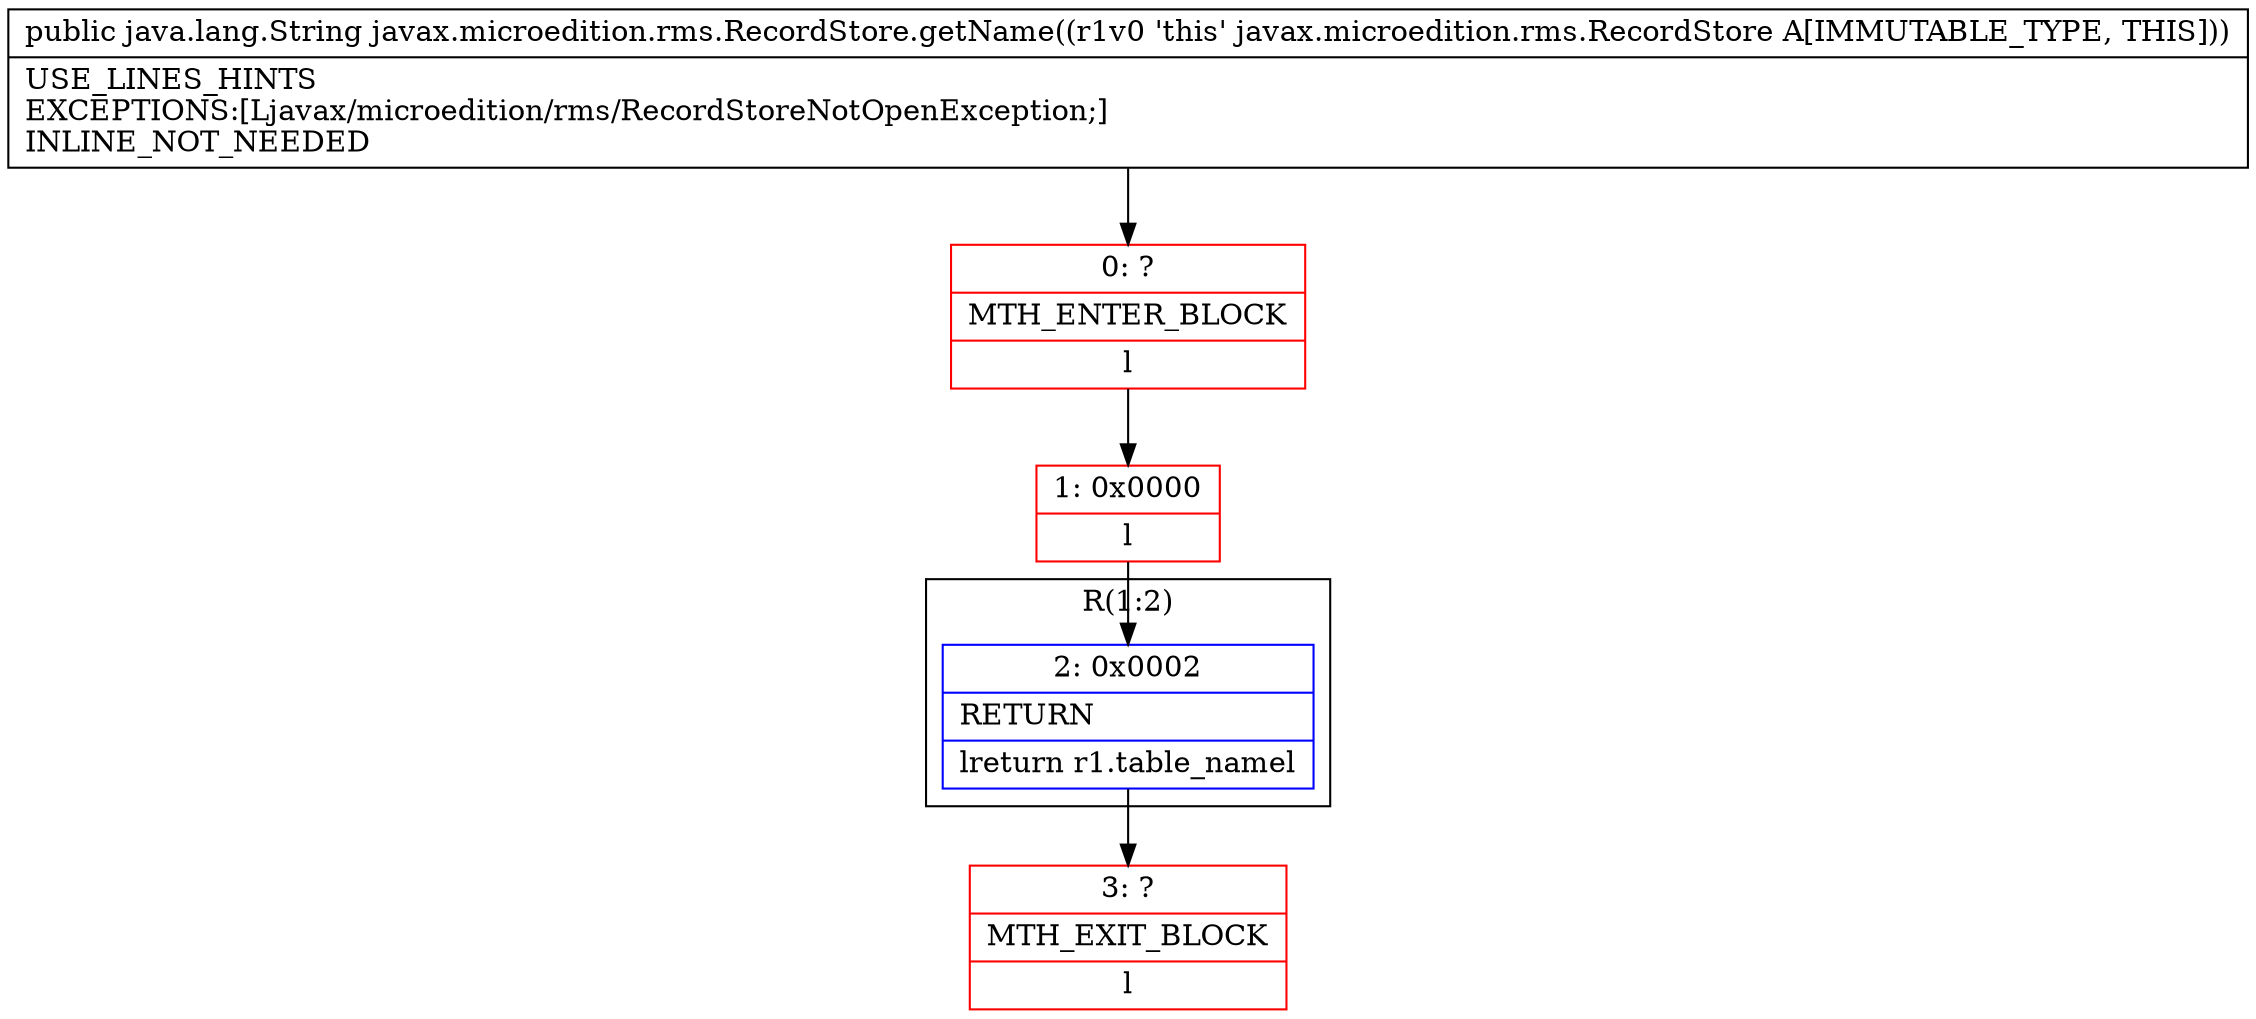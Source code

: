 digraph "CFG forjavax.microedition.rms.RecordStore.getName()Ljava\/lang\/String;" {
subgraph cluster_Region_911766166 {
label = "R(1:2)";
node [shape=record,color=blue];
Node_2 [shape=record,label="{2\:\ 0x0002|RETURN\l|lreturn r1.table_namel}"];
}
Node_0 [shape=record,color=red,label="{0\:\ ?|MTH_ENTER_BLOCK\l|l}"];
Node_1 [shape=record,color=red,label="{1\:\ 0x0000|l}"];
Node_3 [shape=record,color=red,label="{3\:\ ?|MTH_EXIT_BLOCK\l|l}"];
MethodNode[shape=record,label="{public java.lang.String javax.microedition.rms.RecordStore.getName((r1v0 'this' javax.microedition.rms.RecordStore A[IMMUTABLE_TYPE, THIS]))  | USE_LINES_HINTS\lEXCEPTIONS:[Ljavax\/microedition\/rms\/RecordStoreNotOpenException;]\lINLINE_NOT_NEEDED\l}"];
MethodNode -> Node_0;
Node_2 -> Node_3;
Node_0 -> Node_1;
Node_1 -> Node_2;
}

